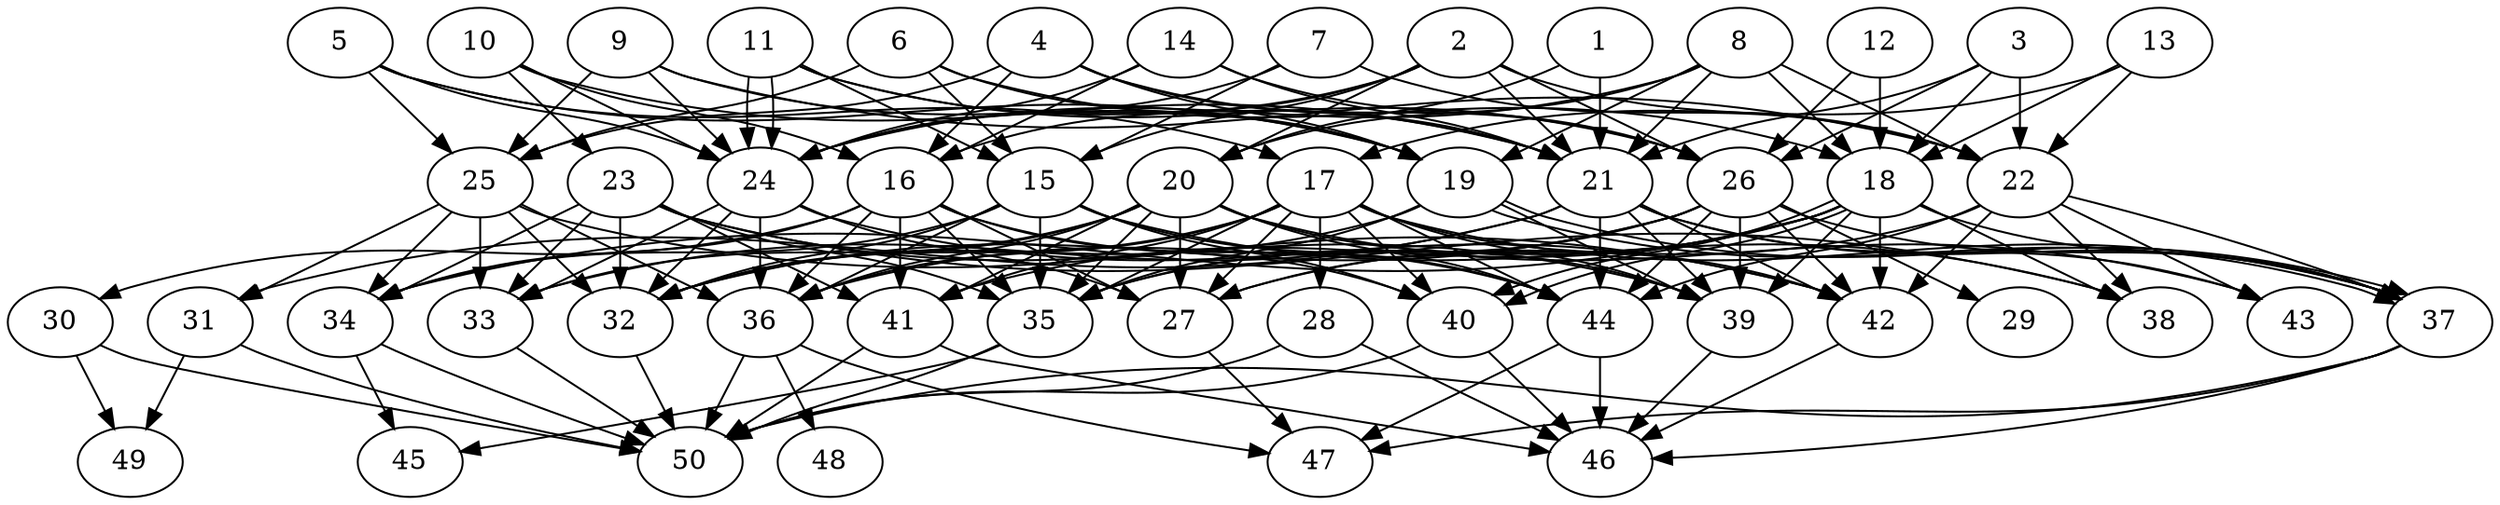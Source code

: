 // DAG automatically generated by daggen at Thu Oct  3 14:07:58 2019
// ./daggen --dot -n 50 --ccr 0.3 --fat 0.7 --regular 0.7 --density 0.6 --mindata 5242880 --maxdata 52428800 
digraph G {
  1 [size="91095040", alpha="0.19", expect_size="27328512"] 
  1 -> 20 [size ="27328512"]
  1 -> 21 [size ="27328512"]
  2 [size="57804800", alpha="0.03", expect_size="17341440"] 
  2 -> 15 [size ="17341440"]
  2 -> 16 [size ="17341440"]
  2 -> 20 [size ="17341440"]
  2 -> 21 [size ="17341440"]
  2 -> 22 [size ="17341440"]
  2 -> 24 [size ="17341440"]
  2 -> 26 [size ="17341440"]
  3 [size="144110933", alpha="0.14", expect_size="43233280"] 
  3 -> 18 [size ="43233280"]
  3 -> 21 [size ="43233280"]
  3 -> 22 [size ="43233280"]
  3 -> 26 [size ="43233280"]
  4 [size="93535573", alpha="0.05", expect_size="28060672"] 
  4 -> 16 [size ="28060672"]
  4 -> 19 [size ="28060672"]
  4 -> 21 [size ="28060672"]
  4 -> 25 [size ="28060672"]
  4 -> 26 [size ="28060672"]
  5 [size="63685973", alpha="0.12", expect_size="19105792"] 
  5 -> 17 [size ="19105792"]
  5 -> 19 [size ="19105792"]
  5 -> 24 [size ="19105792"]
  5 -> 25 [size ="19105792"]
  6 [size="152371200", alpha="0.13", expect_size="45711360"] 
  6 -> 15 [size ="45711360"]
  6 -> 18 [size ="45711360"]
  6 -> 19 [size ="45711360"]
  6 -> 25 [size ="45711360"]
  7 [size="159406080", alpha="0.03", expect_size="47821824"] 
  7 -> 15 [size ="47821824"]
  7 -> 22 [size ="47821824"]
  7 -> 24 [size ="47821824"]
  8 [size="145623040", alpha="0.16", expect_size="43686912"] 
  8 -> 18 [size ="43686912"]
  8 -> 19 [size ="43686912"]
  8 -> 20 [size ="43686912"]
  8 -> 21 [size ="43686912"]
  8 -> 22 [size ="43686912"]
  8 -> 24 [size ="43686912"]
  9 [size="118760107", alpha="0.08", expect_size="35628032"] 
  9 -> 19 [size ="35628032"]
  9 -> 22 [size ="35628032"]
  9 -> 24 [size ="35628032"]
  9 -> 25 [size ="35628032"]
  10 [size="34587307", alpha="0.05", expect_size="10376192"] 
  10 -> 16 [size ="10376192"]
  10 -> 21 [size ="10376192"]
  10 -> 23 [size ="10376192"]
  10 -> 24 [size ="10376192"]
  11 [size="23616853", alpha="0.03", expect_size="7085056"] 
  11 -> 15 [size ="7085056"]
  11 -> 21 [size ="7085056"]
  11 -> 24 [size ="7085056"]
  11 -> 24 [size ="7085056"]
  11 -> 26 [size ="7085056"]
  12 [size="174120960", alpha="0.12", expect_size="52236288"] 
  12 -> 18 [size ="52236288"]
  12 -> 26 [size ="52236288"]
  13 [size="44025173", alpha="0.02", expect_size="13207552"] 
  13 -> 17 [size ="13207552"]
  13 -> 18 [size ="13207552"]
  13 -> 22 [size ="13207552"]
  14 [size="150630400", alpha="0.16", expect_size="45189120"] 
  14 -> 16 [size ="45189120"]
  14 -> 21 [size ="45189120"]
  14 -> 24 [size ="45189120"]
  14 -> 26 [size ="45189120"]
  15 [size="31583573", alpha="0.08", expect_size="9475072"] 
  15 -> 32 [size ="9475072"]
  15 -> 34 [size ="9475072"]
  15 -> 35 [size ="9475072"]
  15 -> 36 [size ="9475072"]
  15 -> 38 [size ="9475072"]
  15 -> 40 [size ="9475072"]
  15 -> 44 [size ="9475072"]
  16 [size="129259520", alpha="0.02", expect_size="38777856"] 
  16 -> 27 [size ="38777856"]
  16 -> 30 [size ="38777856"]
  16 -> 34 [size ="38777856"]
  16 -> 35 [size ="38777856"]
  16 -> 36 [size ="38777856"]
  16 -> 40 [size ="38777856"]
  16 -> 41 [size ="38777856"]
  16 -> 44 [size ="38777856"]
  17 [size="70656000", alpha="0.15", expect_size="21196800"] 
  17 -> 27 [size ="21196800"]
  17 -> 28 [size ="21196800"]
  17 -> 32 [size ="21196800"]
  17 -> 35 [size ="21196800"]
  17 -> 36 [size ="21196800"]
  17 -> 37 [size ="21196800"]
  17 -> 39 [size ="21196800"]
  17 -> 40 [size ="21196800"]
  17 -> 41 [size ="21196800"]
  17 -> 42 [size ="21196800"]
  17 -> 44 [size ="21196800"]
  18 [size="97515520", alpha="0.15", expect_size="29254656"] 
  18 -> 27 [size ="29254656"]
  18 -> 34 [size ="29254656"]
  18 -> 35 [size ="29254656"]
  18 -> 37 [size ="29254656"]
  18 -> 38 [size ="29254656"]
  18 -> 39 [size ="29254656"]
  18 -> 40 [size ="29254656"]
  18 -> 40 [size ="29254656"]
  18 -> 41 [size ="29254656"]
  18 -> 42 [size ="29254656"]
  19 [size="64286720", alpha="0.03", expect_size="19286016"] 
  19 -> 32 [size ="19286016"]
  19 -> 35 [size ="19286016"]
  19 -> 37 [size ="19286016"]
  19 -> 37 [size ="19286016"]
  19 -> 39 [size ="19286016"]
  20 [size="128843093", alpha="0.17", expect_size="38652928"] 
  20 -> 27 [size ="38652928"]
  20 -> 32 [size ="38652928"]
  20 -> 33 [size ="38652928"]
  20 -> 35 [size ="38652928"]
  20 -> 36 [size ="38652928"]
  20 -> 39 [size ="38652928"]
  20 -> 41 [size ="38652928"]
  20 -> 43 [size ="38652928"]
  20 -> 44 [size ="38652928"]
  21 [size="170246827", alpha="0.20", expect_size="51074048"] 
  21 -> 31 [size ="51074048"]
  21 -> 33 [size ="51074048"]
  21 -> 37 [size ="51074048"]
  21 -> 39 [size ="51074048"]
  21 -> 42 [size ="51074048"]
  21 -> 43 [size ="51074048"]
  21 -> 44 [size ="51074048"]
  22 [size="32976213", alpha="0.08", expect_size="9892864"] 
  22 -> 27 [size ="9892864"]
  22 -> 37 [size ="9892864"]
  22 -> 38 [size ="9892864"]
  22 -> 42 [size ="9892864"]
  22 -> 43 [size ="9892864"]
  22 -> 44 [size ="9892864"]
  23 [size="128686080", alpha="0.12", expect_size="38605824"] 
  23 -> 32 [size ="38605824"]
  23 -> 33 [size ="38605824"]
  23 -> 34 [size ="38605824"]
  23 -> 35 [size ="38605824"]
  23 -> 38 [size ="38605824"]
  23 -> 39 [size ="38605824"]
  23 -> 41 [size ="38605824"]
  24 [size="147271680", alpha="0.05", expect_size="44181504"] 
  24 -> 27 [size ="44181504"]
  24 -> 32 [size ="44181504"]
  24 -> 33 [size ="44181504"]
  24 -> 36 [size ="44181504"]
  24 -> 42 [size ="44181504"]
  25 [size="114616320", alpha="0.05", expect_size="34384896"] 
  25 -> 31 [size ="34384896"]
  25 -> 32 [size ="34384896"]
  25 -> 33 [size ="34384896"]
  25 -> 34 [size ="34384896"]
  25 -> 36 [size ="34384896"]
  25 -> 42 [size ="34384896"]
  26 [size="18039467", alpha="0.02", expect_size="5411840"] 
  26 -> 29 [size ="5411840"]
  26 -> 32 [size ="5411840"]
  26 -> 35 [size ="5411840"]
  26 -> 36 [size ="5411840"]
  26 -> 37 [size ="5411840"]
  26 -> 39 [size ="5411840"]
  26 -> 42 [size ="5411840"]
  26 -> 44 [size ="5411840"]
  27 [size="32276480", alpha="0.17", expect_size="9682944"] 
  27 -> 47 [size ="9682944"]
  28 [size="151896747", alpha="0.08", expect_size="45569024"] 
  28 -> 46 [size ="45569024"]
  28 -> 50 [size ="45569024"]
  29 [size="110772907", alpha="0.12", expect_size="33231872"] 
  30 [size="137567573", alpha="0.18", expect_size="41270272"] 
  30 -> 49 [size ="41270272"]
  30 -> 50 [size ="41270272"]
  31 [size="112865280", alpha="0.05", expect_size="33859584"] 
  31 -> 49 [size ="33859584"]
  31 -> 50 [size ="33859584"]
  32 [size="110288213", alpha="0.11", expect_size="33086464"] 
  32 -> 50 [size ="33086464"]
  33 [size="170161493", alpha="0.02", expect_size="51048448"] 
  33 -> 50 [size ="51048448"]
  34 [size="104550400", alpha="0.09", expect_size="31365120"] 
  34 -> 45 [size ="31365120"]
  34 -> 50 [size ="31365120"]
  35 [size="146804053", alpha="0.18", expect_size="44041216"] 
  35 -> 45 [size ="44041216"]
  35 -> 50 [size ="44041216"]
  36 [size="28559360", alpha="0.01", expect_size="8567808"] 
  36 -> 47 [size ="8567808"]
  36 -> 48 [size ="8567808"]
  36 -> 50 [size ="8567808"]
  37 [size="42001067", alpha="0.11", expect_size="12600320"] 
  37 -> 46 [size ="12600320"]
  37 -> 47 [size ="12600320"]
  37 -> 50 [size ="12600320"]
  38 [size="171776000", alpha="0.11", expect_size="51532800"] 
  39 [size="74164907", alpha="0.17", expect_size="22249472"] 
  39 -> 46 [size ="22249472"]
  40 [size="165034667", alpha="0.17", expect_size="49510400"] 
  40 -> 46 [size ="49510400"]
  40 -> 50 [size ="49510400"]
  41 [size="146916693", alpha="0.17", expect_size="44075008"] 
  41 -> 46 [size ="44075008"]
  41 -> 50 [size ="44075008"]
  42 [size="25961813", alpha="0.18", expect_size="7788544"] 
  42 -> 46 [size ="7788544"]
  43 [size="116094293", alpha="0.14", expect_size="34828288"] 
  44 [size="129300480", alpha="0.06", expect_size="38790144"] 
  44 -> 46 [size ="38790144"]
  44 -> 47 [size ="38790144"]
  45 [size="41448107", alpha="0.11", expect_size="12434432"] 
  46 [size="23930880", alpha="0.16", expect_size="7179264"] 
  47 [size="31249067", alpha="0.02", expect_size="9374720"] 
  48 [size="116582400", alpha="0.06", expect_size="34974720"] 
  49 [size="45404160", alpha="0.01", expect_size="13621248"] 
  50 [size="21811200", alpha="0.12", expect_size="6543360"] 
}

